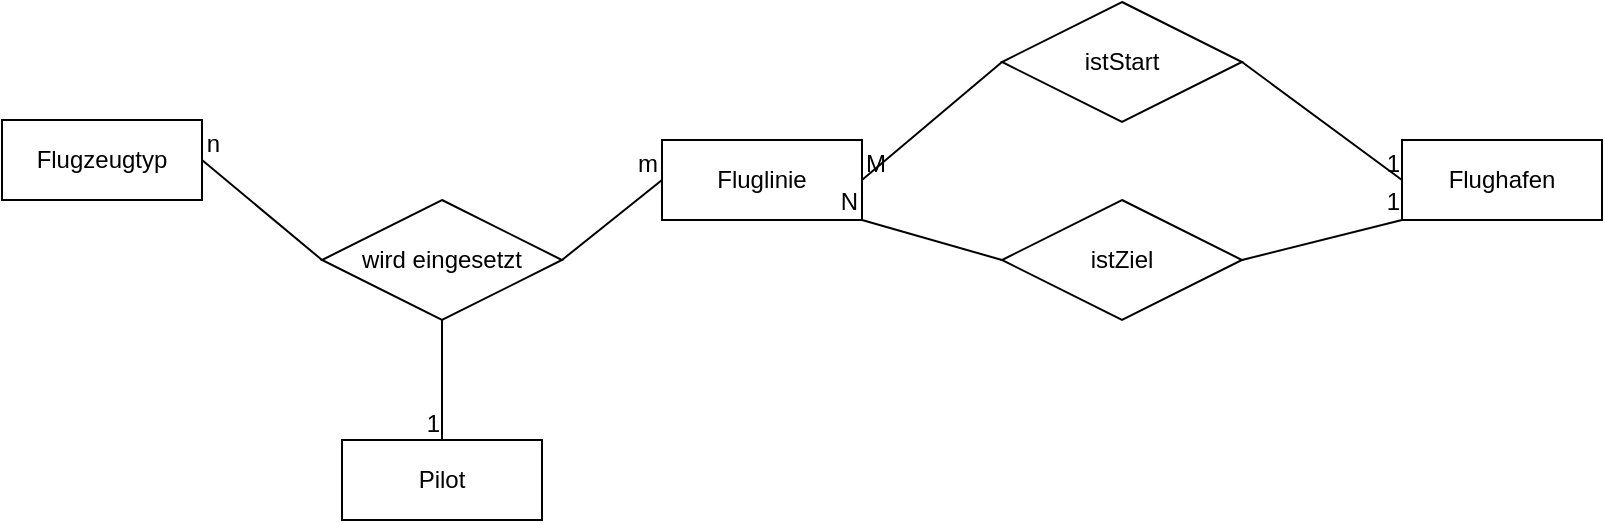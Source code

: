 <mxfile version="24.8.0">
  <diagram id="R2lEEEUBdFMjLlhIrx00" name="Page-1">
    <mxGraphModel dx="756" dy="469" grid="1" gridSize="10" guides="1" tooltips="1" connect="1" arrows="1" fold="1" page="1" pageScale="1" pageWidth="1169" pageHeight="827" math="0" shadow="0" extFonts="Permanent Marker^https://fonts.googleapis.com/css?family=Permanent+Marker">
      <root>
        <mxCell id="0" />
        <mxCell id="1" parent="0" />
        <mxCell id="5Fc8tPl2N0VDkr1lHkPz-1" value="Flugzeugtyp" style="whiteSpace=wrap;html=1;align=center;" vertex="1" parent="1">
          <mxGeometry x="230" y="240" width="100" height="40" as="geometry" />
        </mxCell>
        <mxCell id="5Fc8tPl2N0VDkr1lHkPz-2" value="Fluglinie" style="whiteSpace=wrap;html=1;align=center;" vertex="1" parent="1">
          <mxGeometry x="560" y="250" width="100" height="40" as="geometry" />
        </mxCell>
        <mxCell id="5Fc8tPl2N0VDkr1lHkPz-3" value="Pilot" style="whiteSpace=wrap;html=1;align=center;" vertex="1" parent="1">
          <mxGeometry x="400" y="400" width="100" height="40" as="geometry" />
        </mxCell>
        <mxCell id="5Fc8tPl2N0VDkr1lHkPz-4" value="Flughafen" style="whiteSpace=wrap;html=1;align=center;" vertex="1" parent="1">
          <mxGeometry x="930" y="250" width="100" height="40" as="geometry" />
        </mxCell>
        <mxCell id="5Fc8tPl2N0VDkr1lHkPz-5" value="wird eingesetzt" style="shape=rhombus;perimeter=rhombusPerimeter;whiteSpace=wrap;html=1;align=center;" vertex="1" parent="1">
          <mxGeometry x="390" y="280" width="120" height="60" as="geometry" />
        </mxCell>
        <mxCell id="5Fc8tPl2N0VDkr1lHkPz-6" value="" style="endArrow=none;html=1;rounded=0;exitX=0.5;exitY=1;exitDx=0;exitDy=0;entryX=0.5;entryY=0;entryDx=0;entryDy=0;" edge="1" parent="1" source="5Fc8tPl2N0VDkr1lHkPz-5" target="5Fc8tPl2N0VDkr1lHkPz-3">
          <mxGeometry relative="1" as="geometry">
            <mxPoint x="430" y="380" as="sourcePoint" />
            <mxPoint x="590" y="380" as="targetPoint" />
          </mxGeometry>
        </mxCell>
        <mxCell id="5Fc8tPl2N0VDkr1lHkPz-7" value="1" style="resizable=0;html=1;whiteSpace=wrap;align=right;verticalAlign=bottom;" connectable="0" vertex="1" parent="5Fc8tPl2N0VDkr1lHkPz-6">
          <mxGeometry x="1" relative="1" as="geometry" />
        </mxCell>
        <mxCell id="5Fc8tPl2N0VDkr1lHkPz-8" value="" style="endArrow=none;html=1;rounded=0;exitX=1;exitY=0.5;exitDx=0;exitDy=0;entryX=0;entryY=0.5;entryDx=0;entryDy=0;" edge="1" parent="1" source="5Fc8tPl2N0VDkr1lHkPz-5" target="5Fc8tPl2N0VDkr1lHkPz-2">
          <mxGeometry relative="1" as="geometry">
            <mxPoint x="460" y="350" as="sourcePoint" />
            <mxPoint x="460" y="410" as="targetPoint" />
          </mxGeometry>
        </mxCell>
        <mxCell id="5Fc8tPl2N0VDkr1lHkPz-9" value="m" style="resizable=0;html=1;whiteSpace=wrap;align=right;verticalAlign=bottom;" connectable="0" vertex="1" parent="5Fc8tPl2N0VDkr1lHkPz-8">
          <mxGeometry x="1" relative="1" as="geometry" />
        </mxCell>
        <mxCell id="5Fc8tPl2N0VDkr1lHkPz-10" value="" style="endArrow=none;html=1;rounded=0;exitX=0;exitY=0.5;exitDx=0;exitDy=0;entryX=1;entryY=0.5;entryDx=0;entryDy=0;" edge="1" parent="1" source="5Fc8tPl2N0VDkr1lHkPz-5" target="5Fc8tPl2N0VDkr1lHkPz-1">
          <mxGeometry relative="1" as="geometry">
            <mxPoint x="470" y="360" as="sourcePoint" />
            <mxPoint x="470" y="420" as="targetPoint" />
          </mxGeometry>
        </mxCell>
        <mxCell id="5Fc8tPl2N0VDkr1lHkPz-11" value="n" style="resizable=0;html=1;whiteSpace=wrap;align=right;verticalAlign=bottom;" connectable="0" vertex="1" parent="5Fc8tPl2N0VDkr1lHkPz-10">
          <mxGeometry x="1" relative="1" as="geometry">
            <mxPoint x="10" as="offset" />
          </mxGeometry>
        </mxCell>
        <mxCell id="5Fc8tPl2N0VDkr1lHkPz-12" value="" style="endArrow=none;html=1;rounded=0;exitX=1;exitY=0.5;exitDx=0;exitDy=0;entryX=0;entryY=0.5;entryDx=0;entryDy=0;" edge="1" parent="1" source="5Fc8tPl2N0VDkr1lHkPz-18" target="5Fc8tPl2N0VDkr1lHkPz-4">
          <mxGeometry relative="1" as="geometry">
            <mxPoint x="590" y="420" as="sourcePoint" />
            <mxPoint x="750" y="420" as="targetPoint" />
          </mxGeometry>
        </mxCell>
        <mxCell id="5Fc8tPl2N0VDkr1lHkPz-14" value="1" style="resizable=0;html=1;whiteSpace=wrap;align=right;verticalAlign=bottom;" connectable="0" vertex="1" parent="5Fc8tPl2N0VDkr1lHkPz-12">
          <mxGeometry x="1" relative="1" as="geometry" />
        </mxCell>
        <mxCell id="5Fc8tPl2N0VDkr1lHkPz-15" value="" style="endArrow=none;html=1;rounded=0;exitX=1;exitY=0.5;exitDx=0;exitDy=0;entryX=0;entryY=0.5;entryDx=0;entryDy=0;" edge="1" parent="1" source="5Fc8tPl2N0VDkr1lHkPz-2" target="5Fc8tPl2N0VDkr1lHkPz-18">
          <mxGeometry relative="1" as="geometry">
            <mxPoint x="660" y="270" as="sourcePoint" />
            <mxPoint x="930" y="270" as="targetPoint" />
          </mxGeometry>
        </mxCell>
        <mxCell id="5Fc8tPl2N0VDkr1lHkPz-16" value="M" style="resizable=0;html=1;whiteSpace=wrap;align=left;verticalAlign=bottom;" connectable="0" vertex="1" parent="5Fc8tPl2N0VDkr1lHkPz-15">
          <mxGeometry x="-1" relative="1" as="geometry" />
        </mxCell>
        <mxCell id="5Fc8tPl2N0VDkr1lHkPz-18" value="istStart" style="shape=rhombus;perimeter=rhombusPerimeter;whiteSpace=wrap;html=1;align=center;" vertex="1" parent="1">
          <mxGeometry x="730" y="181" width="120" height="60" as="geometry" />
        </mxCell>
        <mxCell id="5Fc8tPl2N0VDkr1lHkPz-21" value="istZiel" style="shape=rhombus;perimeter=rhombusPerimeter;whiteSpace=wrap;html=1;align=center;" vertex="1" parent="1">
          <mxGeometry x="730" y="280" width="120" height="60" as="geometry" />
        </mxCell>
        <mxCell id="5Fc8tPl2N0VDkr1lHkPz-22" value="" style="endArrow=none;html=1;rounded=0;exitX=0;exitY=0.5;exitDx=0;exitDy=0;entryX=1;entryY=1;entryDx=0;entryDy=0;" edge="1" parent="1" source="5Fc8tPl2N0VDkr1lHkPz-21" target="5Fc8tPl2N0VDkr1lHkPz-2">
          <mxGeometry relative="1" as="geometry">
            <mxPoint x="560" y="340" as="sourcePoint" />
            <mxPoint x="720" y="340" as="targetPoint" />
          </mxGeometry>
        </mxCell>
        <mxCell id="5Fc8tPl2N0VDkr1lHkPz-23" value="N" style="resizable=0;html=1;whiteSpace=wrap;align=right;verticalAlign=bottom;" connectable="0" vertex="1" parent="5Fc8tPl2N0VDkr1lHkPz-22">
          <mxGeometry x="1" relative="1" as="geometry" />
        </mxCell>
        <mxCell id="5Fc8tPl2N0VDkr1lHkPz-24" value="" style="endArrow=none;html=1;rounded=0;exitX=1;exitY=0.5;exitDx=0;exitDy=0;entryX=0;entryY=1;entryDx=0;entryDy=0;" edge="1" parent="1" source="5Fc8tPl2N0VDkr1lHkPz-21" target="5Fc8tPl2N0VDkr1lHkPz-4">
          <mxGeometry relative="1" as="geometry">
            <mxPoint x="570" y="350" as="sourcePoint" />
            <mxPoint x="730" y="350" as="targetPoint" />
          </mxGeometry>
        </mxCell>
        <mxCell id="5Fc8tPl2N0VDkr1lHkPz-25" value="1" style="resizable=0;html=1;whiteSpace=wrap;align=right;verticalAlign=bottom;" connectable="0" vertex="1" parent="5Fc8tPl2N0VDkr1lHkPz-24">
          <mxGeometry x="1" relative="1" as="geometry" />
        </mxCell>
      </root>
    </mxGraphModel>
  </diagram>
</mxfile>
